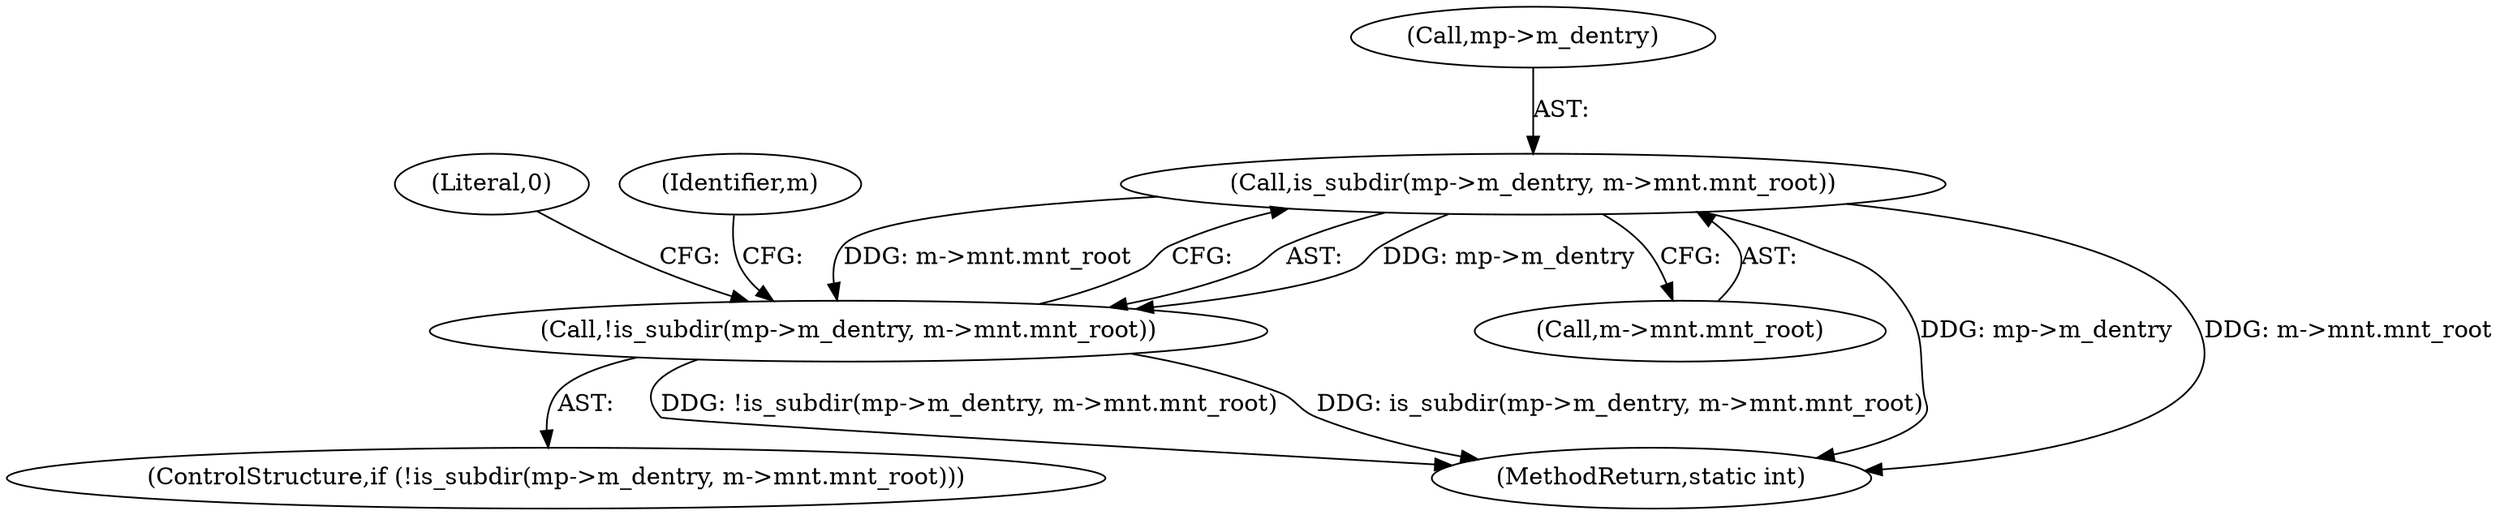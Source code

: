 digraph "0_linux_5ec0811d30378ae104f250bfc9b3640242d81e3f_0@pointer" {
"1000116" [label="(Call,is_subdir(mp->m_dentry, m->mnt.mnt_root))"];
"1000115" [label="(Call,!is_subdir(mp->m_dentry, m->mnt.mnt_root))"];
"1000116" [label="(Call,is_subdir(mp->m_dentry, m->mnt.mnt_root))"];
"1000120" [label="(Call,m->mnt.mnt_root)"];
"1000115" [label="(Call,!is_subdir(mp->m_dentry, m->mnt.mnt_root))"];
"1000117" [label="(Call,mp->m_dentry)"];
"1000126" [label="(Literal,0)"];
"1000129" [label="(Identifier,m)"];
"1000273" [label="(MethodReturn,static int)"];
"1000114" [label="(ControlStructure,if (!is_subdir(mp->m_dentry, m->mnt.mnt_root)))"];
"1000116" -> "1000115"  [label="AST: "];
"1000116" -> "1000120"  [label="CFG: "];
"1000117" -> "1000116"  [label="AST: "];
"1000120" -> "1000116"  [label="AST: "];
"1000115" -> "1000116"  [label="CFG: "];
"1000116" -> "1000273"  [label="DDG: mp->m_dentry"];
"1000116" -> "1000273"  [label="DDG: m->mnt.mnt_root"];
"1000116" -> "1000115"  [label="DDG: mp->m_dentry"];
"1000116" -> "1000115"  [label="DDG: m->mnt.mnt_root"];
"1000115" -> "1000114"  [label="AST: "];
"1000126" -> "1000115"  [label="CFG: "];
"1000129" -> "1000115"  [label="CFG: "];
"1000115" -> "1000273"  [label="DDG: !is_subdir(mp->m_dentry, m->mnt.mnt_root)"];
"1000115" -> "1000273"  [label="DDG: is_subdir(mp->m_dentry, m->mnt.mnt_root)"];
}
